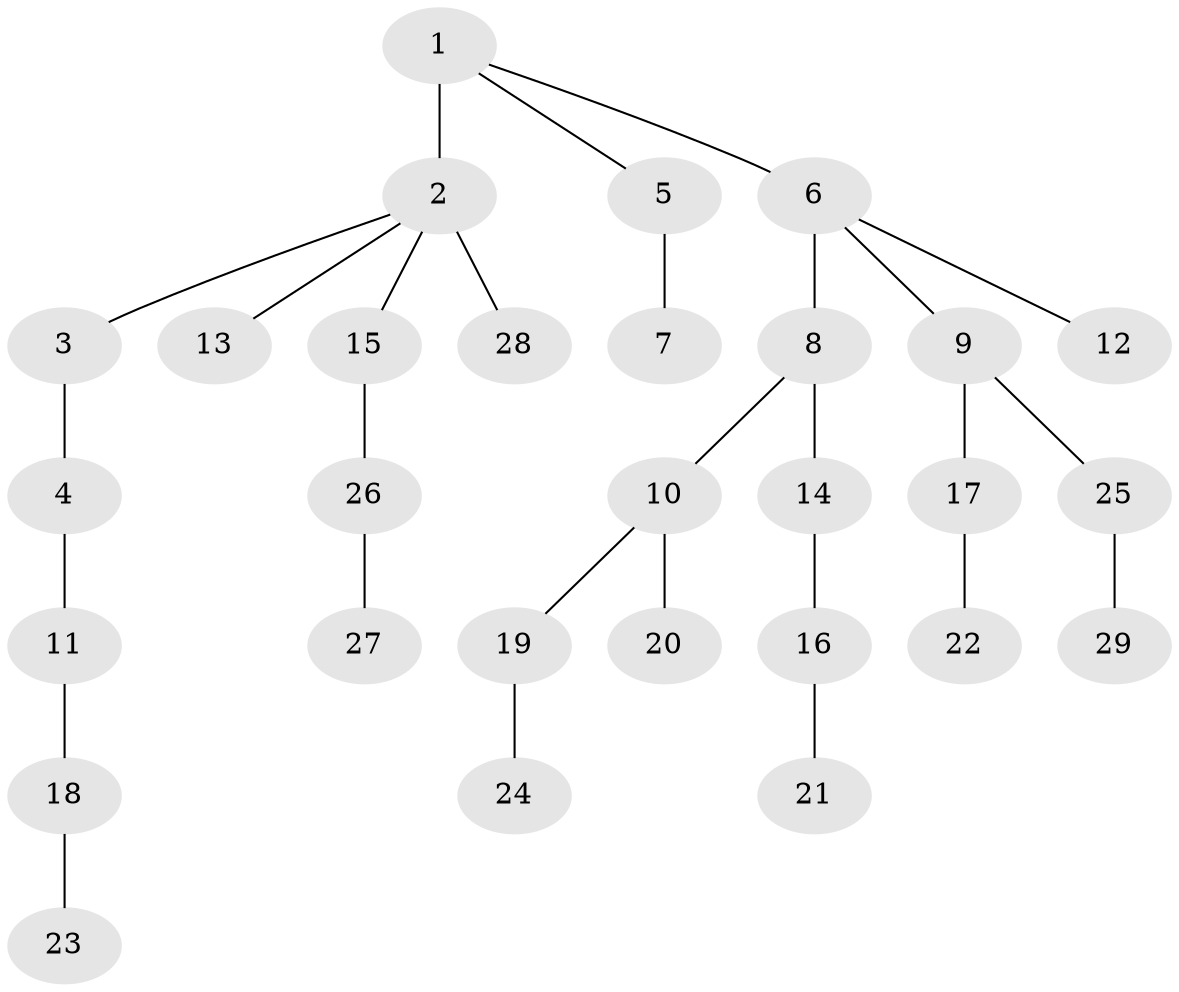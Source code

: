 // original degree distribution, {7: 0.017543859649122806, 3: 0.15789473684210525, 2: 0.21052631578947367, 4: 0.08771929824561403, 5: 0.017543859649122806, 1: 0.5087719298245614}
// Generated by graph-tools (version 1.1) at 2025/36/03/09/25 02:36:55]
// undirected, 29 vertices, 28 edges
graph export_dot {
graph [start="1"]
  node [color=gray90,style=filled];
  1;
  2;
  3;
  4;
  5;
  6;
  7;
  8;
  9;
  10;
  11;
  12;
  13;
  14;
  15;
  16;
  17;
  18;
  19;
  20;
  21;
  22;
  23;
  24;
  25;
  26;
  27;
  28;
  29;
  1 -- 2 [weight=4.0];
  1 -- 5 [weight=1.0];
  1 -- 6 [weight=1.0];
  2 -- 3 [weight=1.0];
  2 -- 13 [weight=1.0];
  2 -- 15 [weight=1.0];
  2 -- 28 [weight=1.0];
  3 -- 4 [weight=2.0];
  4 -- 11 [weight=1.0];
  5 -- 7 [weight=2.0];
  6 -- 8 [weight=2.0];
  6 -- 9 [weight=1.0];
  6 -- 12 [weight=1.0];
  8 -- 10 [weight=1.0];
  8 -- 14 [weight=1.0];
  9 -- 17 [weight=2.0];
  9 -- 25 [weight=1.0];
  10 -- 19 [weight=1.0];
  10 -- 20 [weight=1.0];
  11 -- 18 [weight=2.0];
  14 -- 16 [weight=1.0];
  15 -- 26 [weight=1.0];
  16 -- 21 [weight=1.0];
  17 -- 22 [weight=1.0];
  18 -- 23 [weight=1.0];
  19 -- 24 [weight=1.0];
  25 -- 29 [weight=1.0];
  26 -- 27 [weight=1.0];
}
